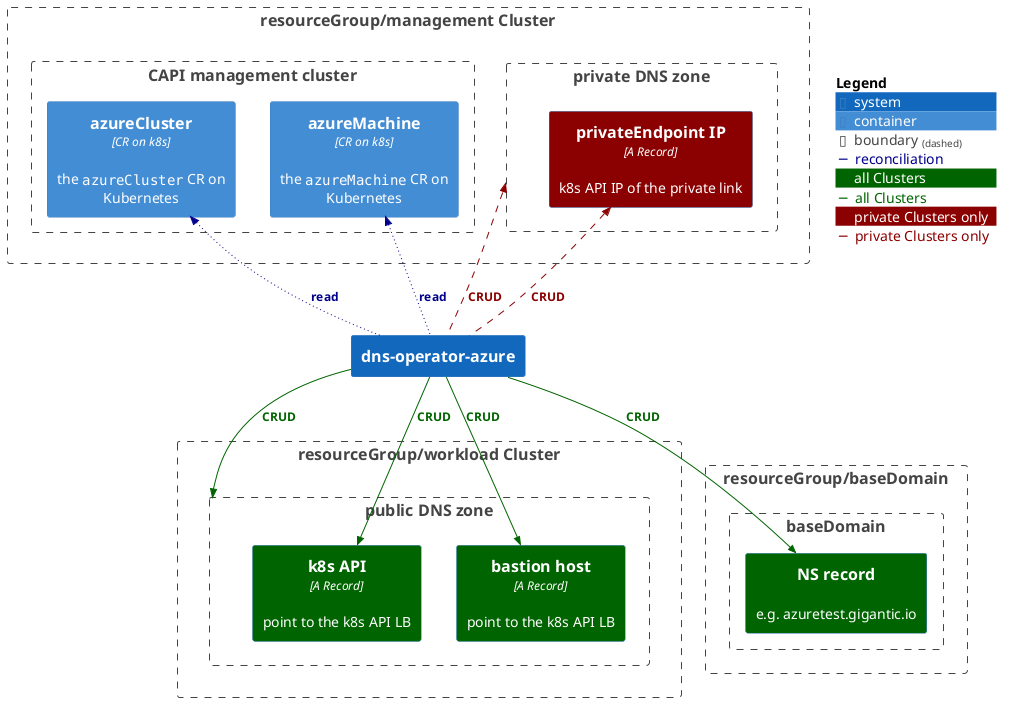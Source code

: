 @startuml
!include <C4/C4_Container>

'LAYOUT_WITH_LEGEND()
'LAYOUT_LANDSCAPE()
'LAYOUT_LEFT_RIGHT()

'skinparam linetype polyline

'Container(azure, "Azure")
'System_Ext(systemExt, "system ext")

'TODO: 
'* describe arrows better
'* describe containers
'* play a bit with legend
'* play a bit with colours and tags

AddRelTag("reconcilation", $textColor=DarkBlue, $lineColor=DarkBlue, $lineStyle=DottedLine(), $legendText="reconciliation")

AddElementTag("default", $fontColor=$ELEMENT_FONT_COLOR, $bgColor=DarkGreen, $legendText="all Clusters")
AddRelTag("default", $textColor=DarkGreen, $lineColor=DarkGreen, $legendText="all Clusters")

AddElementTag("private", $fontColor=$ELEMENT_FONT_COLOR, $bgColor=DarkRed, $legendText="private Clusters only")
AddRelTag("private", $textColor=DarkRed, $lineColor=DarkRed, $lineStyle=DashedLine(), $legendText="private Clusters only")

System(DNSOperatorAzure, "dns-operator-azure")

Boundary(managementClusterResourceGroup, "resourceGroup/management Cluster"){
    Boundary(managementClusterK8s, "CAPI management cluster"){

        Container(azureClusterCR, "azureCluster", "CR on k8s", the ""azureCluster"" CR on Kubernetes, $tags="k8sCR")
        Container(azureMachineCR, "azureMachine", "CR on k8s", the ""azureMachine"" CR on Kubernetes, $tags="k8sCR")
    }

    Boundary(privateDNSzone, "private DNS zone"){
        Container(privateEndpointIP, "privateEndpoint IP", "A Record", "k8s API IP of the private link", $tags="private")
    }
}

Boundary(workloadClusterResourceGroup, "resourceGroup/workload Cluster"){

    Boundary(workloadClusterPublicDNSzone, "public DNS zone"){
        Container(apiserverARecord, "k8s API" , "A Record", "point to the k8s API LB", $tags="default")
        Container(bastionARecord, "bastion host" , "A Record", "point to the k8s API LB", $tags="default")
    }

}

Boundary(baseDomainResourceGroup, "resourceGroup/baseDomain"){

    Boundary(baseDomain, "baseDomain"){
        Container(workloadClusterNSRecord, "NS record", "", "e.g. azuretest.gigantic.io", $tags="default")
    }
}

' normal reconciliation
Rel_Left(DNSOperatorAzure, azureClusterCR, read, , $tags="reconcilation")
Rel_Left(DNSOperatorAzure, azureMachineCR, read, , $tags="reconcilation")

Rel_Down(DNSOperatorAzure,workloadClusterPublicDNSzone,CRUD, , $tags="default")
Rel_Down(DNSOperatorAzure,apiserverARecord, CRUD, , $tags="default")
Rel_Down(DNSOperatorAzure, bastionARecord, CRUD, , $tags="default")
Rel_Down(DNSOperatorAzure, workloadClusterNSRecord, CRUD, , $tags="default")

' private clusters only
Rel_Up(DNSOperatorAzure,privateDNSzone, CRUD, , $tags="private")
Rel_Up(DNSOperatorAzure,privateEndpointIP, CRUD, , $tags="private")

SHOW_FLOATING_LEGEND()

@enduml

